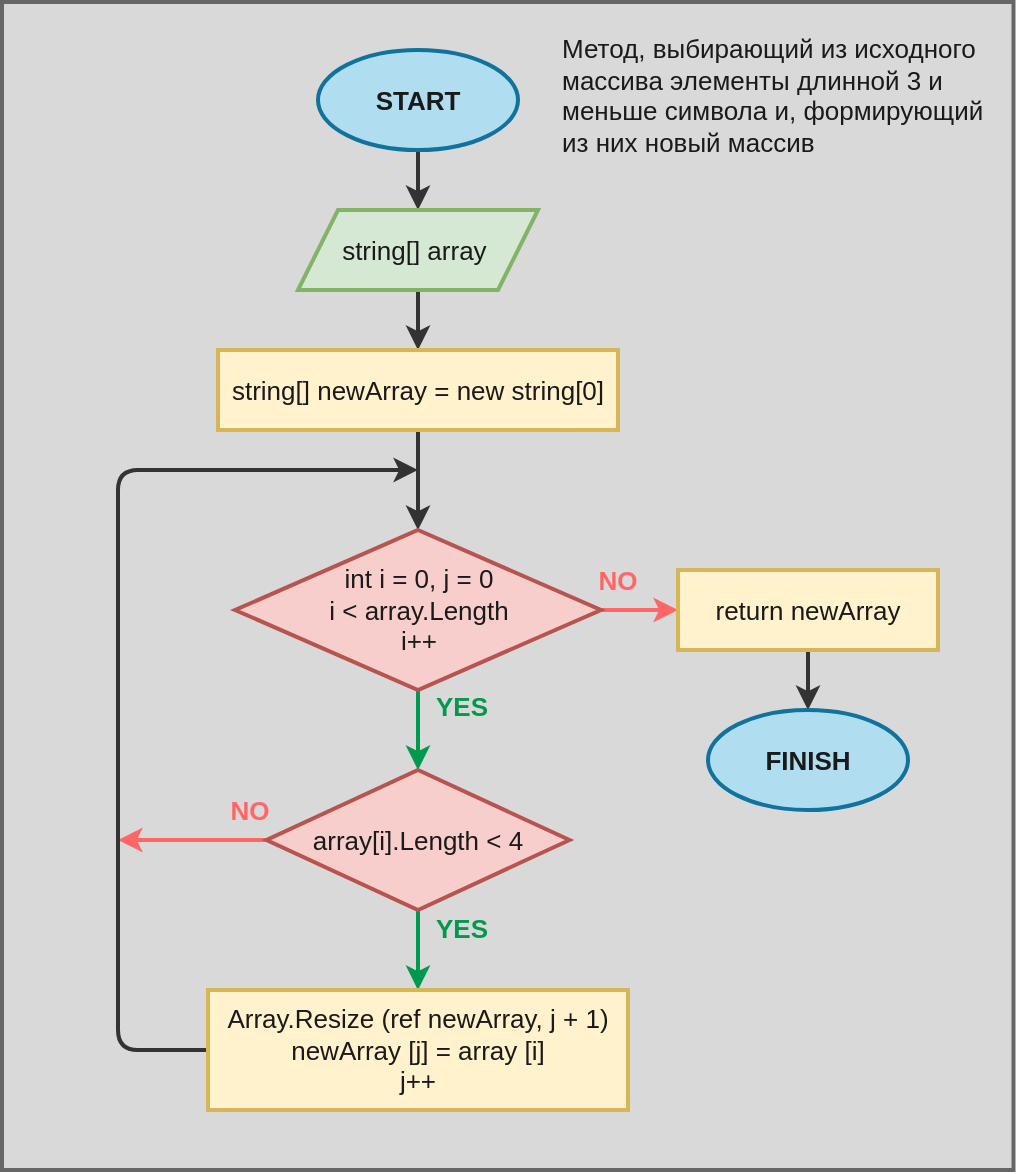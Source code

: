 <mxfile>
    <diagram id="bz0oYdz67fDQl46kEZiW" name="Страница 1">
        <mxGraphModel dx="1027" dy="554" grid="1" gridSize="10" guides="1" tooltips="1" connect="1" arrows="1" fold="1" page="1" pageScale="1" pageWidth="827" pageHeight="1169" math="0" shadow="0">
            <root>
                <mxCell id="0"/>
                <mxCell id="1" parent="0"/>
                <mxCell id="31" value="" style="rounded=0;whiteSpace=wrap;html=1;fontSize=13;fontColor=#333333;strokeWidth=2;fillColor=#D9D9D9;strokeColor=#666666;" parent="1" vertex="1">
                    <mxGeometry x="161" y="90" width="505.75" height="584" as="geometry"/>
                </mxCell>
                <mxCell id="7" value="" style="edgeStyle=none;html=1;fontColor=#1A1A1A;strokeWidth=2;strokeColor=#333333;" parent="1" source="2" target="3" edge="1">
                    <mxGeometry relative="1" as="geometry"/>
                </mxCell>
                <mxCell id="2" value="START" style="ellipse;whiteSpace=wrap;html=1;fillColor=#b1ddf0;strokeColor=#10739e;fontStyle=1;fontColor=#1A1A1A;strokeWidth=2;fontSize=13;" parent="1" vertex="1">
                    <mxGeometry x="319" y="114" width="100" height="50" as="geometry"/>
                </mxCell>
                <mxCell id="9" value="" style="edgeStyle=none;html=1;fontColor=#1A1A1A;strokeWidth=2;strokeColor=#333333;" parent="1" source="3" target="8" edge="1">
                    <mxGeometry relative="1" as="geometry"/>
                </mxCell>
                <mxCell id="3" value="string[] array&amp;nbsp;" style="shape=parallelogram;perimeter=parallelogramPerimeter;whiteSpace=wrap;html=1;fixedSize=1;fillColor=#d5e8d4;strokeColor=#82b366;strokeWidth=2;fontColor=#1A1A1A;fontSize=13;" parent="1" vertex="1">
                    <mxGeometry x="309" y="194" width="120" height="40" as="geometry"/>
                </mxCell>
                <mxCell id="11" value="" style="edgeStyle=none;html=1;fontColor=#1A1A1A;strokeWidth=2;strokeColor=#333333;" parent="1" source="8" target="10" edge="1">
                    <mxGeometry relative="1" as="geometry"/>
                </mxCell>
                <mxCell id="8" value="string[] newArray = new string[0]" style="rounded=0;whiteSpace=wrap;html=1;strokeWidth=2;fillColor=#fff2cc;strokeColor=#d6b656;fontColor=#1A1A1A;fontSize=13;" parent="1" vertex="1">
                    <mxGeometry x="269" y="264" width="200" height="40" as="geometry"/>
                </mxCell>
                <mxCell id="13" value="" style="edgeStyle=none;html=1;fontSize=13;fontColor=#1A1A1A;strokeWidth=2;strokeColor=#00994D;" parent="1" source="10" target="12" edge="1">
                    <mxGeometry relative="1" as="geometry"/>
                </mxCell>
                <mxCell id="25" value="" style="edgeStyle=none;html=1;fontSize=13;fontColor=#FFFFFF;strokeColor=#FF6666;strokeWidth=2;" parent="1" source="10" target="23" edge="1">
                    <mxGeometry relative="1" as="geometry"/>
                </mxCell>
                <mxCell id="10" value="int i = 0, j = 0&lt;br style=&quot;font-size: 13px;&quot;&gt;i &amp;lt; array.Length&lt;br style=&quot;font-size: 13px;&quot;&gt;i++" style="rhombus;whiteSpace=wrap;html=1;strokeWidth=2;fillColor=#f8cecc;strokeColor=#b85450;fontColor=#1A1A1A;fontSize=13;" parent="1" vertex="1">
                    <mxGeometry x="277.5" y="354" width="183" height="80" as="geometry"/>
                </mxCell>
                <mxCell id="16" value="" style="edgeStyle=none;html=1;fontSize=13;fontColor=#009900;strokeColor=#00994D;strokeWidth=2;" parent="1" source="12" target="15" edge="1">
                    <mxGeometry relative="1" as="geometry"/>
                </mxCell>
                <mxCell id="21" style="edgeStyle=none;html=1;fontSize=13;fontColor=#FFFFFF;strokeColor=#FF6666;strokeWidth=2;" parent="1" source="12" edge="1">
                    <mxGeometry relative="1" as="geometry">
                        <mxPoint x="219" y="509" as="targetPoint"/>
                    </mxGeometry>
                </mxCell>
                <mxCell id="12" value="array[i].Length &amp;lt; 4" style="rhombus;whiteSpace=wrap;html=1;strokeWidth=2;fillColor=#f8cecc;strokeColor=#b85450;fontColor=#1A1A1A;fontSize=13;" parent="1" vertex="1">
                    <mxGeometry x="293.25" y="474" width="151.5" height="70" as="geometry"/>
                </mxCell>
                <mxCell id="14" value="YES" style="text;html=1;strokeColor=none;fillColor=none;align=center;verticalAlign=middle;whiteSpace=wrap;rounded=0;fontSize=13;fontColor=#00994D;fontStyle=1" parent="1" vertex="1">
                    <mxGeometry x="361" y="427" width="60" height="30" as="geometry"/>
                </mxCell>
                <mxCell id="18" style="edgeStyle=none;html=1;fontSize=13;fontColor=#FFFFFF;strokeColor=#333333;strokeWidth=2;" parent="1" source="15" edge="1">
                    <mxGeometry relative="1" as="geometry">
                        <mxPoint x="369" y="324" as="targetPoint"/>
                        <Array as="points">
                            <mxPoint x="219" y="614"/>
                            <mxPoint x="219" y="324"/>
                        </Array>
                    </mxGeometry>
                </mxCell>
                <mxCell id="15" value="Array.Resize (ref newArray, j + 1)&lt;br style=&quot;font-size: 13px;&quot;&gt;newArray [j] = array [i]&lt;br style=&quot;font-size: 13px;&quot;&gt;j++" style="rounded=0;whiteSpace=wrap;html=1;strokeWidth=2;fillColor=#fff2cc;strokeColor=#d6b656;fontColor=#1A1A1A;fontSize=13;" parent="1" vertex="1">
                    <mxGeometry x="264" y="584" width="210" height="60" as="geometry"/>
                </mxCell>
                <mxCell id="17" value="YES" style="text;html=1;strokeColor=none;fillColor=none;align=center;verticalAlign=middle;whiteSpace=wrap;rounded=0;fontSize=13;fontColor=#00994D;fontStyle=1;labelBackgroundColor=none;" parent="1" vertex="1">
                    <mxGeometry x="361" y="538" width="60" height="30" as="geometry"/>
                </mxCell>
                <mxCell id="22" value="NO" style="text;html=1;strokeColor=none;fillColor=none;align=center;verticalAlign=middle;whiteSpace=wrap;rounded=0;fontSize=13;fontColor=#FF6666;fontStyle=1" parent="1" vertex="1">
                    <mxGeometry x="255" y="479" width="60" height="30" as="geometry"/>
                </mxCell>
                <mxCell id="28" value="" style="edgeStyle=none;html=1;fontSize=13;fontColor=#FFFFFF;strokeColor=#333333;strokeWidth=2;" parent="1" source="23" target="27" edge="1">
                    <mxGeometry relative="1" as="geometry"/>
                </mxCell>
                <mxCell id="23" value="return newArray" style="rounded=0;whiteSpace=wrap;html=1;strokeWidth=2;fillColor=#fff2cc;strokeColor=#d6b656;fontColor=#1A1A1A;fontSize=13;" parent="1" vertex="1">
                    <mxGeometry x="499" y="374" width="130" height="40" as="geometry"/>
                </mxCell>
                <mxCell id="26" value="NO" style="text;html=1;strokeColor=none;fillColor=none;align=center;verticalAlign=middle;whiteSpace=wrap;rounded=0;fontSize=13;fontColor=#FF6666;fontStyle=1" parent="1" vertex="1">
                    <mxGeometry x="439" y="364" width="60" height="30" as="geometry"/>
                </mxCell>
                <mxCell id="27" value="FINISH" style="ellipse;whiteSpace=wrap;html=1;fillColor=#b1ddf0;strokeColor=#10739e;fontStyle=1;fontColor=#1A1A1A;strokeWidth=2;fontSize=13;" parent="1" vertex="1">
                    <mxGeometry x="514" y="444" width="100" height="50" as="geometry"/>
                </mxCell>
                <mxCell id="32" value="&lt;div style=&quot;font-size: 13px;&quot;&gt;&lt;span style=&quot;font-size: 13px;&quot;&gt;Метод, выбирающий из исходного массива элементы длинной 3 и меньше символа и, формирующий из них новый массив&lt;/span&gt;&lt;/div&gt;" style="text;html=1;strokeColor=none;fillColor=none;align=left;verticalAlign=top;whiteSpace=wrap;rounded=0;fontColor=#1A1A1A;fontSize=13;" vertex="1" parent="1">
                    <mxGeometry x="439" y="99" width="215.25" height="80" as="geometry"/>
                </mxCell>
            </root>
        </mxGraphModel>
    </diagram>
</mxfile>